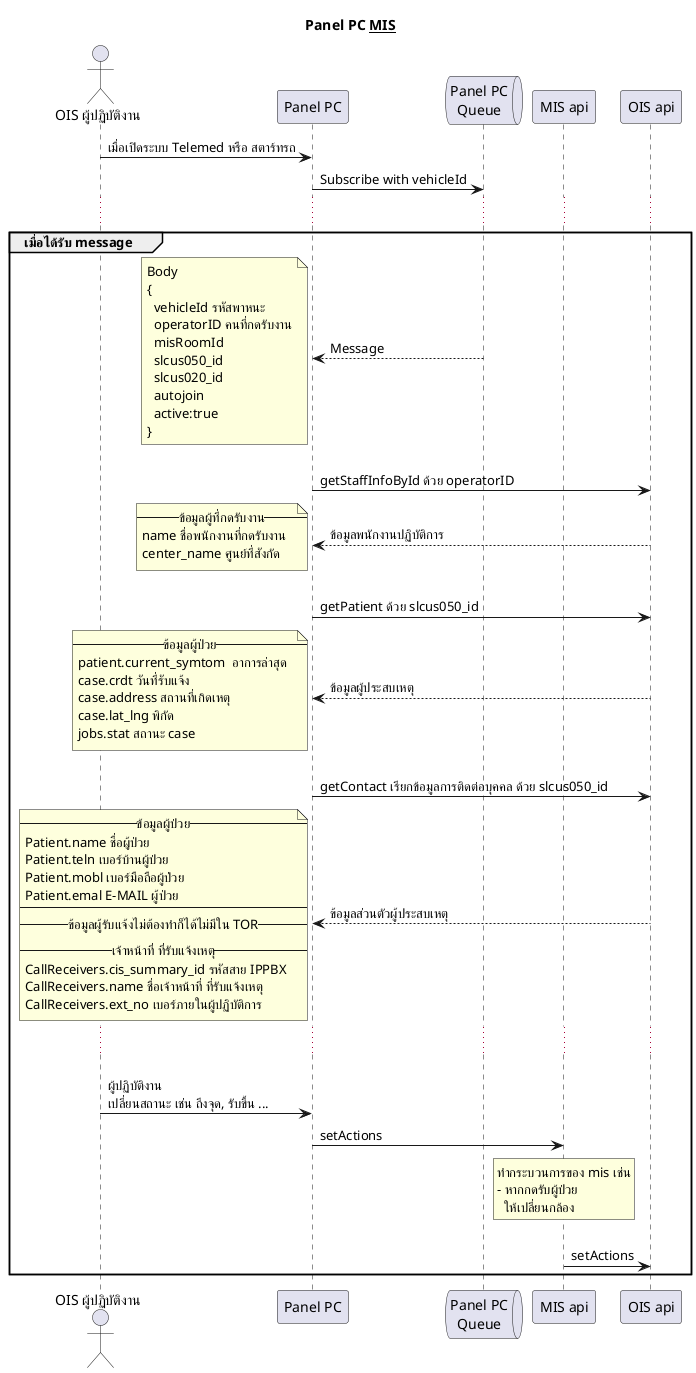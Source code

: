 @startuml
Title Panel PC __MIS__
  actor "OIS ผู้ปฏิบัติงาน" as OIS
  OIS -> "Panel PC" :เมื่อเปิดระบบ Telemed หรือ สตาร์ทรถ
  queue "Panel PC\nQueue" as panelq
  "Panel PC" -> panelq : Subscribe with vehicleId
  ...
  
  group เมื่อได้รับ message
    "Panel PC" <-- panelq : Message
    note left
      Body
      {
        vehicleId รหัสพาหนะ
        operatorID คนที่กดรับงาน
        misRoomId
        slcus050_id
        slcus020_id
        autojoin
        active:true
      }
    endnote
    participant "MIS api"
    "Panel PC" -> "OIS api" : \ngetStaffInfoById ด้วย operatorID
    "Panel PC" <-- "OIS api": ข้อมูลพนักงานปฏิบัติการ
    note left
      --ข้อมูลผู้ที่กดรับงาน--
      name ชื่อพนักงานที่กดรับงาน
      center_name ศูนย์ที่สังกัด
    end note

    "Panel PC" -> "OIS api" : \ngetPatient ด้วย slcus050_id
    "Panel PC" <-- "OIS api": ข้อมูลผู้ประสบเหตุ
    note left
      --ข้อมูลผู้ป่วย--
      patient.current_symtom  อาการล่าสุด
      case.crdt วันที่รับแจ้ง
      case.address สถานที่เกิดเหตุ
      case.lat_lng พิกัด
      jobs.stat สถานะ case
    end note

    "Panel PC" -> "OIS api" : \ngetContact เรียกข้อมูลการติดต่อบุคคล ด้วย slcus050_id
    "Panel PC" <-- "OIS api": ข้อมูลส่วนตัวผู้ประสบเหตุ
    note left
      --ข้อมูลผู้ป่วย--
      Patient.name ชื่อผู้ป่วย
      Patient.teln เบอร์บ้านผู้ป่วย
      Patient.mobl เบอร์มือถือผู้ป่วย
      Patient.emal E-MAIL ผู้ป่วย
      ---
      --ข้อมูลผู้รับแจ้งไม่ต้องทำก็ได้ไม่มีใน TOR--
      --เจ้าหน้าที่ ที่รับแจ้งเหตุ--
      CallReceivers.cis_summary_id รหัสสาย IPPBX
      CallReceivers.name ชื่อเจ้าหน้าที่ ที่รับแจ้งเหตุ
      CallReceivers.ext_no เบอร์ภายในผู้ปฏิบัติการ
    end note
    ...

    OIS -> "Panel PC" : \nผู้ปฏิบัติงาน\nเปลี่ยนสถานะ เช่น ถึงจุด, รับขึ้น ...
    "Panel PC" -> "MIS api": setActions
    rnote over "MIS api"
      ทำกระบวนการของ mis เช่น
      - หากกดรับผู้ป่วย
        ให้เปลี่ยนกล้อง
    end note

    "MIS api" -> "OIS api": \nsetActions

  end

@enduml

@startuml
queue "Panel PC\nQueue" as panelq




database "Panel PC\nDatabase" as paneldb
"Panel PC" -> "Panel PC api" : Query
"Panel PC api" -> paneldb: Save
@enduml
